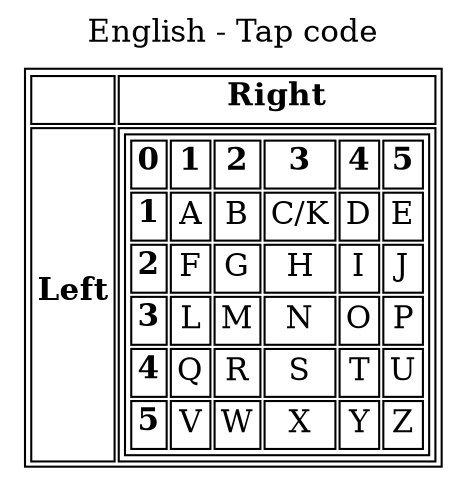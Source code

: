 #https://en.wikipedia.org/wiki/Tap_code
digraph G {
#    nodesep=0.3
#    ranksep=0.2
#    margin=0.1
#    node [shape=circle]
    #node [shape=circle, color=blue];
#    edge [arrowsize=0.8]

    #label="English"
    #labelloc=top
    #labeljust=left

    graph [label="English - Tap code", labelloc=top, fontsize=15];


    node [label="\N", fontsize=15, shape=plaintext];
    graph [bb="0,0,352,154"];
    arset [label=<
	<TABLE>
		<TR>
			<TD></TD>
			<TD><B>Right</B></TD>
		</TR>
		<TR>
			<TD><B>Left</B></TD>
			<TD>
				<TABLE ALIGN="LEFT">
				    <TR>
					<TD><B>0</B></TD>
					<TD><B>1</B></TD>
					<TD><B>2</B></TD>
					<TD><B>3</B></TD>
					<TD><B>4</B></TD>
					<TD><B>5</B></TD>
				    </TR>
				    <TR>
					<TD><B>1</B></TD>
					<TD>A</TD>
					<TD>B</TD>
					<TD>C/K</TD>
					<TD>D</TD>
					<TD>E</TD>
				    </TR>
				    <TR>
					<TD><B>2</B></TD>
					<TD>F</TD>
					<TD>G</TD>
					<TD>H</TD>
					<TD>I</TD>
					<TD>J</TD>
				    </TR>
				    <TR>
					<TD><B>3</B></TD>
					<TD>L</TD>
					<TD>M</TD>
					<TD>N</TD>
					<TD>O</TD>
					<TD>P</TD>
				    </TR>
				    <TR>
					<TD><B>4</B></TD>
					<TD>Q</TD>
					<TD>R</TD>
					<TD>S</TD>
					<TD>T</TD>
					<TD>U</TD>
				    </TR>
				    <TR>
					<TD><B>5</B></TD>
					<TD>V</TD>
					<TD>W</TD>
					<TD>X</TD>
					<TD>Y</TD>
					<TD>Z</TD>
				    </TR>
				</TABLE>
			</TD>
		</TR>
	</TABLE>
    >, ];


}
